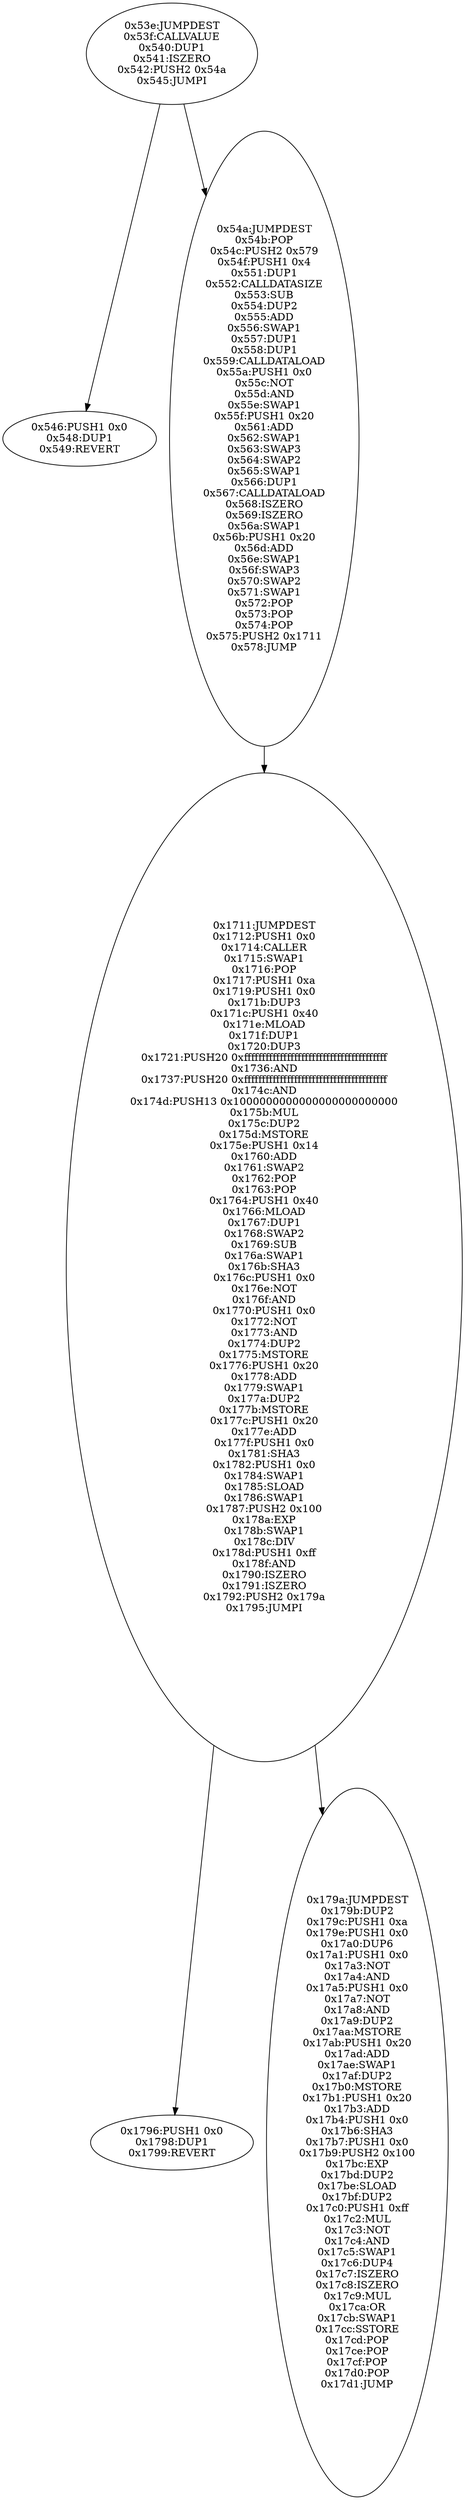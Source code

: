 digraph{
1342[label="0x53e:JUMPDEST
0x53f:CALLVALUE
0x540:DUP1
0x541:ISZERO
0x542:PUSH2 0x54a
0x545:JUMPI"]
1342 -> 1350
1342 -> 1354
1350[label="0x546:PUSH1 0x0
0x548:DUP1
0x549:REVERT"]
1354[label="0x54a:JUMPDEST
0x54b:POP
0x54c:PUSH2 0x579
0x54f:PUSH1 0x4
0x551:DUP1
0x552:CALLDATASIZE
0x553:SUB
0x554:DUP2
0x555:ADD
0x556:SWAP1
0x557:DUP1
0x558:DUP1
0x559:CALLDATALOAD
0x55a:PUSH1 0x0
0x55c:NOT
0x55d:AND
0x55e:SWAP1
0x55f:PUSH1 0x20
0x561:ADD
0x562:SWAP1
0x563:SWAP3
0x564:SWAP2
0x565:SWAP1
0x566:DUP1
0x567:CALLDATALOAD
0x568:ISZERO
0x569:ISZERO
0x56a:SWAP1
0x56b:PUSH1 0x20
0x56d:ADD
0x56e:SWAP1
0x56f:SWAP3
0x570:SWAP2
0x571:SWAP1
0x572:POP
0x573:POP
0x574:POP
0x575:PUSH2 0x1711
0x578:JUMP"]
1354 -> 5905
5905[label="0x1711:JUMPDEST
0x1712:PUSH1 0x0
0x1714:CALLER
0x1715:SWAP1
0x1716:POP
0x1717:PUSH1 0xa
0x1719:PUSH1 0x0
0x171b:DUP3
0x171c:PUSH1 0x40
0x171e:MLOAD
0x171f:DUP1
0x1720:DUP3
0x1721:PUSH20 0xffffffffffffffffffffffffffffffffffffffff
0x1736:AND
0x1737:PUSH20 0xffffffffffffffffffffffffffffffffffffffff
0x174c:AND
0x174d:PUSH13 0x1000000000000000000000000
0x175b:MUL
0x175c:DUP2
0x175d:MSTORE
0x175e:PUSH1 0x14
0x1760:ADD
0x1761:SWAP2
0x1762:POP
0x1763:POP
0x1764:PUSH1 0x40
0x1766:MLOAD
0x1767:DUP1
0x1768:SWAP2
0x1769:SUB
0x176a:SWAP1
0x176b:SHA3
0x176c:PUSH1 0x0
0x176e:NOT
0x176f:AND
0x1770:PUSH1 0x0
0x1772:NOT
0x1773:AND
0x1774:DUP2
0x1775:MSTORE
0x1776:PUSH1 0x20
0x1778:ADD
0x1779:SWAP1
0x177a:DUP2
0x177b:MSTORE
0x177c:PUSH1 0x20
0x177e:ADD
0x177f:PUSH1 0x0
0x1781:SHA3
0x1782:PUSH1 0x0
0x1784:SWAP1
0x1785:SLOAD
0x1786:SWAP1
0x1787:PUSH2 0x100
0x178a:EXP
0x178b:SWAP1
0x178c:DIV
0x178d:PUSH1 0xff
0x178f:AND
0x1790:ISZERO
0x1791:ISZERO
0x1792:PUSH2 0x179a
0x1795:JUMPI"]
5905 -> 6038
5905 -> 6042
6038[label="0x1796:PUSH1 0x0
0x1798:DUP1
0x1799:REVERT"]
6042[label="0x179a:JUMPDEST
0x179b:DUP2
0x179c:PUSH1 0xa
0x179e:PUSH1 0x0
0x17a0:DUP6
0x17a1:PUSH1 0x0
0x17a3:NOT
0x17a4:AND
0x17a5:PUSH1 0x0
0x17a7:NOT
0x17a8:AND
0x17a9:DUP2
0x17aa:MSTORE
0x17ab:PUSH1 0x20
0x17ad:ADD
0x17ae:SWAP1
0x17af:DUP2
0x17b0:MSTORE
0x17b1:PUSH1 0x20
0x17b3:ADD
0x17b4:PUSH1 0x0
0x17b6:SHA3
0x17b7:PUSH1 0x0
0x17b9:PUSH2 0x100
0x17bc:EXP
0x17bd:DUP2
0x17be:SLOAD
0x17bf:DUP2
0x17c0:PUSH1 0xff
0x17c2:MUL
0x17c3:NOT
0x17c4:AND
0x17c5:SWAP1
0x17c6:DUP4
0x17c7:ISZERO
0x17c8:ISZERO
0x17c9:MUL
0x17ca:OR
0x17cb:SWAP1
0x17cc:SSTORE
0x17cd:POP
0x17ce:POP
0x17cf:POP
0x17d0:POP
0x17d1:JUMP"]

}